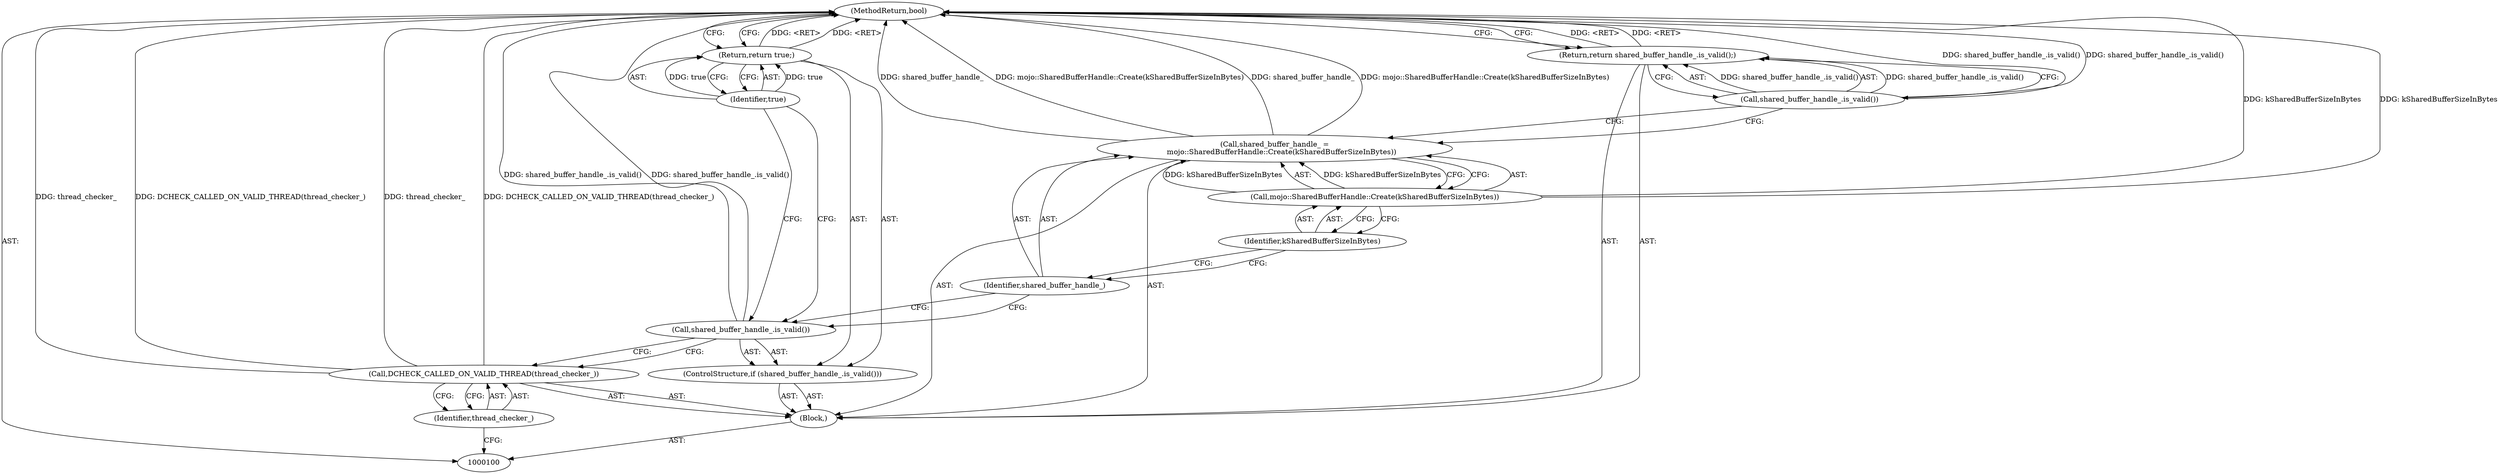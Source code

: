digraph "1_Chrome_c0c8978849ac57e4ecd613ddc8ff7852a2054734_20" {
"1000114" [label="(MethodReturn,bool)"];
"1000101" [label="(Block,)"];
"1000102" [label="(Call,DCHECK_CALLED_ON_VALID_THREAD(thread_checker_))"];
"1000103" [label="(Identifier,thread_checker_)"];
"1000104" [label="(ControlStructure,if (shared_buffer_handle_.is_valid()))"];
"1000105" [label="(Call,shared_buffer_handle_.is_valid())"];
"1000107" [label="(Identifier,true)"];
"1000106" [label="(Return,return true;)"];
"1000108" [label="(Call,shared_buffer_handle_ =\n      mojo::SharedBufferHandle::Create(kSharedBufferSizeInBytes))"];
"1000109" [label="(Identifier,shared_buffer_handle_)"];
"1000111" [label="(Identifier,kSharedBufferSizeInBytes)"];
"1000110" [label="(Call,mojo::SharedBufferHandle::Create(kSharedBufferSizeInBytes))"];
"1000112" [label="(Return,return shared_buffer_handle_.is_valid();)"];
"1000113" [label="(Call,shared_buffer_handle_.is_valid())"];
"1000114" -> "1000100"  [label="AST: "];
"1000114" -> "1000106"  [label="CFG: "];
"1000114" -> "1000112"  [label="CFG: "];
"1000112" -> "1000114"  [label="DDG: <RET>"];
"1000106" -> "1000114"  [label="DDG: <RET>"];
"1000105" -> "1000114"  [label="DDG: shared_buffer_handle_.is_valid()"];
"1000102" -> "1000114"  [label="DDG: thread_checker_"];
"1000102" -> "1000114"  [label="DDG: DCHECK_CALLED_ON_VALID_THREAD(thread_checker_)"];
"1000110" -> "1000114"  [label="DDG: kSharedBufferSizeInBytes"];
"1000108" -> "1000114"  [label="DDG: shared_buffer_handle_"];
"1000108" -> "1000114"  [label="DDG: mojo::SharedBufferHandle::Create(kSharedBufferSizeInBytes)"];
"1000113" -> "1000114"  [label="DDG: shared_buffer_handle_.is_valid()"];
"1000101" -> "1000100"  [label="AST: "];
"1000102" -> "1000101"  [label="AST: "];
"1000104" -> "1000101"  [label="AST: "];
"1000108" -> "1000101"  [label="AST: "];
"1000112" -> "1000101"  [label="AST: "];
"1000102" -> "1000101"  [label="AST: "];
"1000102" -> "1000103"  [label="CFG: "];
"1000103" -> "1000102"  [label="AST: "];
"1000105" -> "1000102"  [label="CFG: "];
"1000102" -> "1000114"  [label="DDG: thread_checker_"];
"1000102" -> "1000114"  [label="DDG: DCHECK_CALLED_ON_VALID_THREAD(thread_checker_)"];
"1000103" -> "1000102"  [label="AST: "];
"1000103" -> "1000100"  [label="CFG: "];
"1000102" -> "1000103"  [label="CFG: "];
"1000104" -> "1000101"  [label="AST: "];
"1000105" -> "1000104"  [label="AST: "];
"1000106" -> "1000104"  [label="AST: "];
"1000105" -> "1000104"  [label="AST: "];
"1000105" -> "1000102"  [label="CFG: "];
"1000107" -> "1000105"  [label="CFG: "];
"1000109" -> "1000105"  [label="CFG: "];
"1000105" -> "1000114"  [label="DDG: shared_buffer_handle_.is_valid()"];
"1000107" -> "1000106"  [label="AST: "];
"1000107" -> "1000105"  [label="CFG: "];
"1000106" -> "1000107"  [label="CFG: "];
"1000107" -> "1000106"  [label="DDG: true"];
"1000106" -> "1000104"  [label="AST: "];
"1000106" -> "1000107"  [label="CFG: "];
"1000107" -> "1000106"  [label="AST: "];
"1000114" -> "1000106"  [label="CFG: "];
"1000106" -> "1000114"  [label="DDG: <RET>"];
"1000107" -> "1000106"  [label="DDG: true"];
"1000108" -> "1000101"  [label="AST: "];
"1000108" -> "1000110"  [label="CFG: "];
"1000109" -> "1000108"  [label="AST: "];
"1000110" -> "1000108"  [label="AST: "];
"1000113" -> "1000108"  [label="CFG: "];
"1000108" -> "1000114"  [label="DDG: shared_buffer_handle_"];
"1000108" -> "1000114"  [label="DDG: mojo::SharedBufferHandle::Create(kSharedBufferSizeInBytes)"];
"1000110" -> "1000108"  [label="DDG: kSharedBufferSizeInBytes"];
"1000109" -> "1000108"  [label="AST: "];
"1000109" -> "1000105"  [label="CFG: "];
"1000111" -> "1000109"  [label="CFG: "];
"1000111" -> "1000110"  [label="AST: "];
"1000111" -> "1000109"  [label="CFG: "];
"1000110" -> "1000111"  [label="CFG: "];
"1000110" -> "1000108"  [label="AST: "];
"1000110" -> "1000111"  [label="CFG: "];
"1000111" -> "1000110"  [label="AST: "];
"1000108" -> "1000110"  [label="CFG: "];
"1000110" -> "1000114"  [label="DDG: kSharedBufferSizeInBytes"];
"1000110" -> "1000108"  [label="DDG: kSharedBufferSizeInBytes"];
"1000112" -> "1000101"  [label="AST: "];
"1000112" -> "1000113"  [label="CFG: "];
"1000113" -> "1000112"  [label="AST: "];
"1000114" -> "1000112"  [label="CFG: "];
"1000112" -> "1000114"  [label="DDG: <RET>"];
"1000113" -> "1000112"  [label="DDG: shared_buffer_handle_.is_valid()"];
"1000113" -> "1000112"  [label="AST: "];
"1000113" -> "1000108"  [label="CFG: "];
"1000112" -> "1000113"  [label="CFG: "];
"1000113" -> "1000114"  [label="DDG: shared_buffer_handle_.is_valid()"];
"1000113" -> "1000112"  [label="DDG: shared_buffer_handle_.is_valid()"];
}
